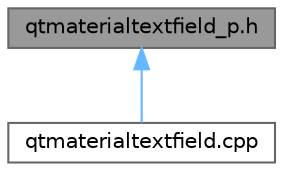 digraph "qtmaterialtextfield_p.h"
{
 // LATEX_PDF_SIZE
  bgcolor="transparent";
  edge [fontname=Helvetica,fontsize=10,labelfontname=Helvetica,labelfontsize=10];
  node [fontname=Helvetica,fontsize=10,shape=box,height=0.2,width=0.4];
  Node1 [id="Node000001",label="qtmaterialtextfield_p.h",height=0.2,width=0.4,color="gray40", fillcolor="grey60", style="filled", fontcolor="black",tooltip="定义 QtMaterialTextFieldPrivate 类，提供 QtMaterialTextField 的私有实现"];
  Node1 -> Node2 [id="edge1_Node000001_Node000002",dir="back",color="steelblue1",style="solid",tooltip=" "];
  Node2 [id="Node000002",label="qtmaterialtextfield.cpp",height=0.2,width=0.4,color="grey40", fillcolor="white", style="filled",URL="$qtmaterialtextfield_8cpp.html",tooltip="实现 QtMaterialTextField 类，提供 Material Design 文本输入框"];
}
